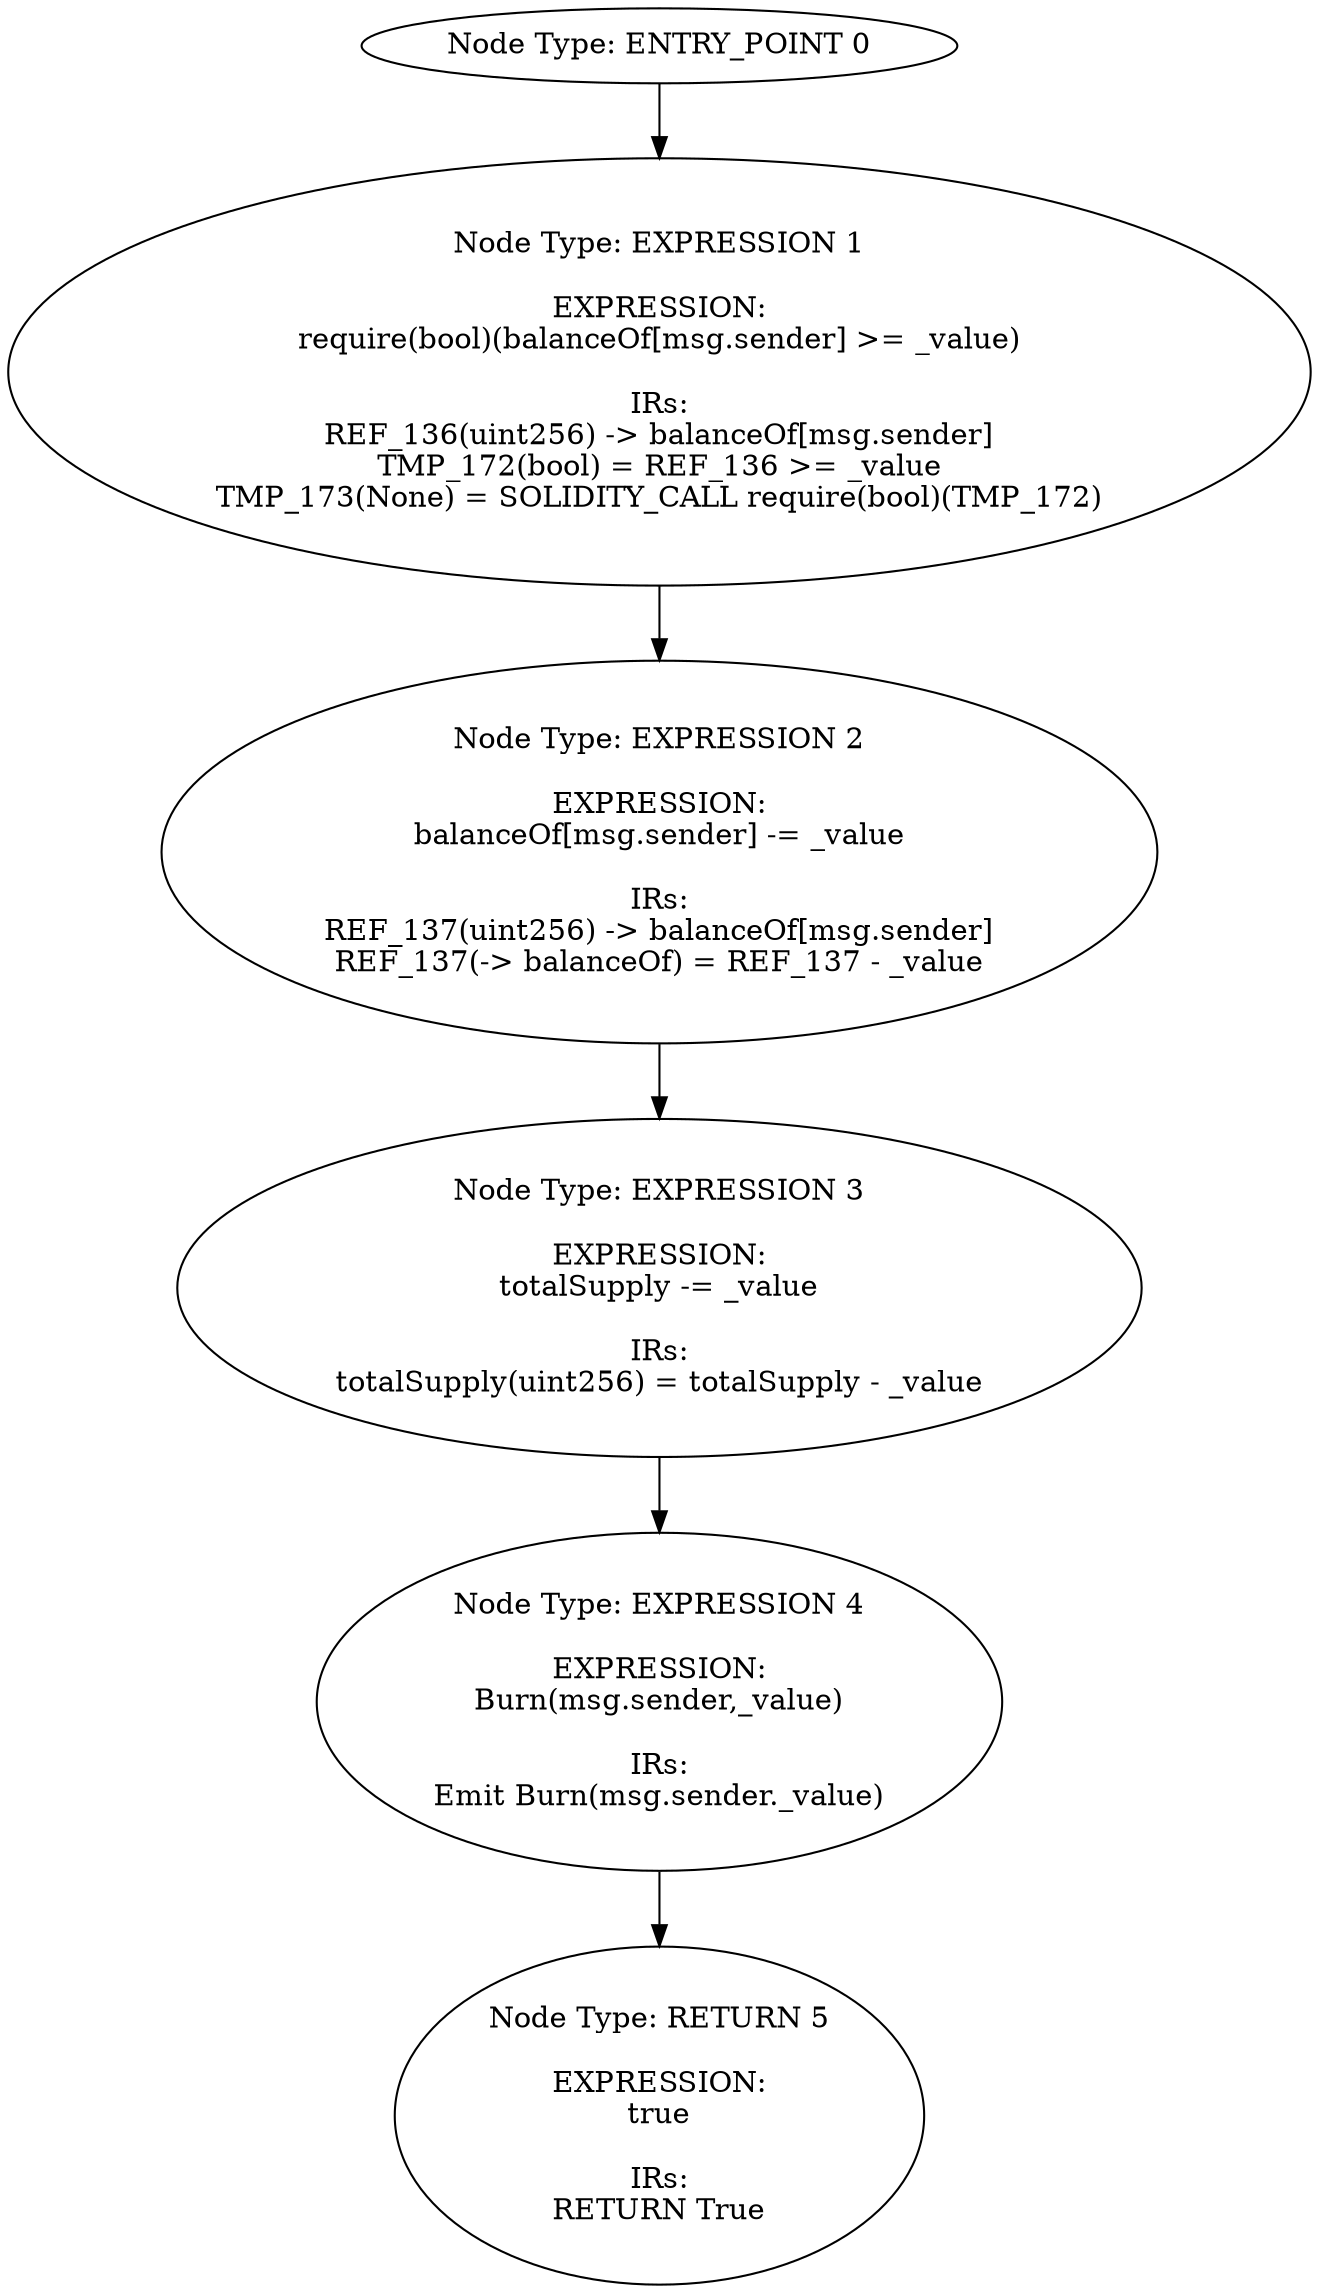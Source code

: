 digraph{
0[label="Node Type: ENTRY_POINT 0
"];
0->1;
1[label="Node Type: EXPRESSION 1

EXPRESSION:
require(bool)(balanceOf[msg.sender] >= _value)

IRs:
REF_136(uint256) -> balanceOf[msg.sender]
TMP_172(bool) = REF_136 >= _value
TMP_173(None) = SOLIDITY_CALL require(bool)(TMP_172)"];
1->2;
2[label="Node Type: EXPRESSION 2

EXPRESSION:
balanceOf[msg.sender] -= _value

IRs:
REF_137(uint256) -> balanceOf[msg.sender]
REF_137(-> balanceOf) = REF_137 - _value"];
2->3;
3[label="Node Type: EXPRESSION 3

EXPRESSION:
totalSupply -= _value

IRs:
totalSupply(uint256) = totalSupply - _value"];
3->4;
4[label="Node Type: EXPRESSION 4

EXPRESSION:
Burn(msg.sender,_value)

IRs:
Emit Burn(msg.sender._value)"];
4->5;
5[label="Node Type: RETURN 5

EXPRESSION:
true

IRs:
RETURN True"];
}
